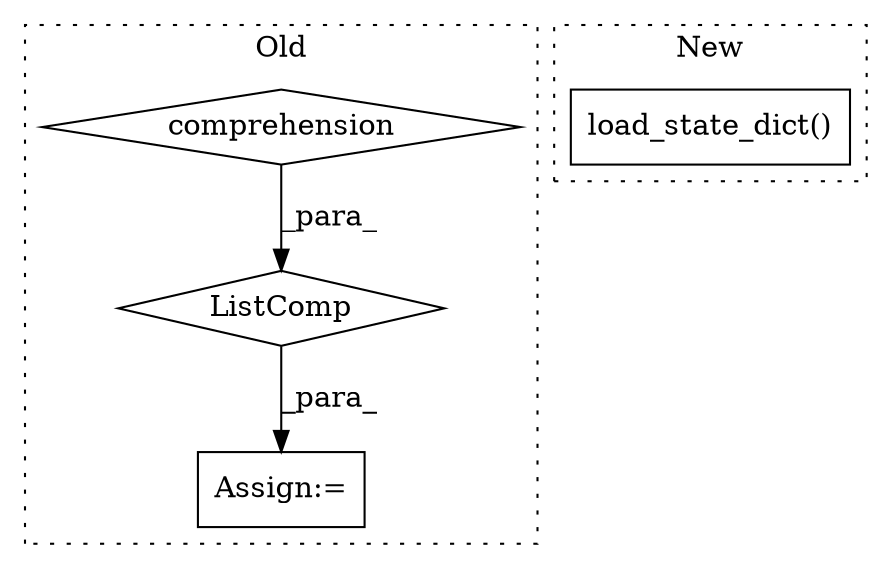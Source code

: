 digraph G {
subgraph cluster0 {
1 [label="ListComp" a="106" s="25769" l="49" shape="diamond"];
3 [label="comprehension" a="45" s="25791" l="3" shape="diamond"];
4 [label="Assign:=" a="68" s="25766" l="3" shape="box"];
label = "Old";
style="dotted";
}
subgraph cluster1 {
2 [label="load_state_dict()" a="75" s="25753,25785" l="22,1" shape="box"];
label = "New";
style="dotted";
}
1 -> 4 [label="_para_"];
3 -> 1 [label="_para_"];
}